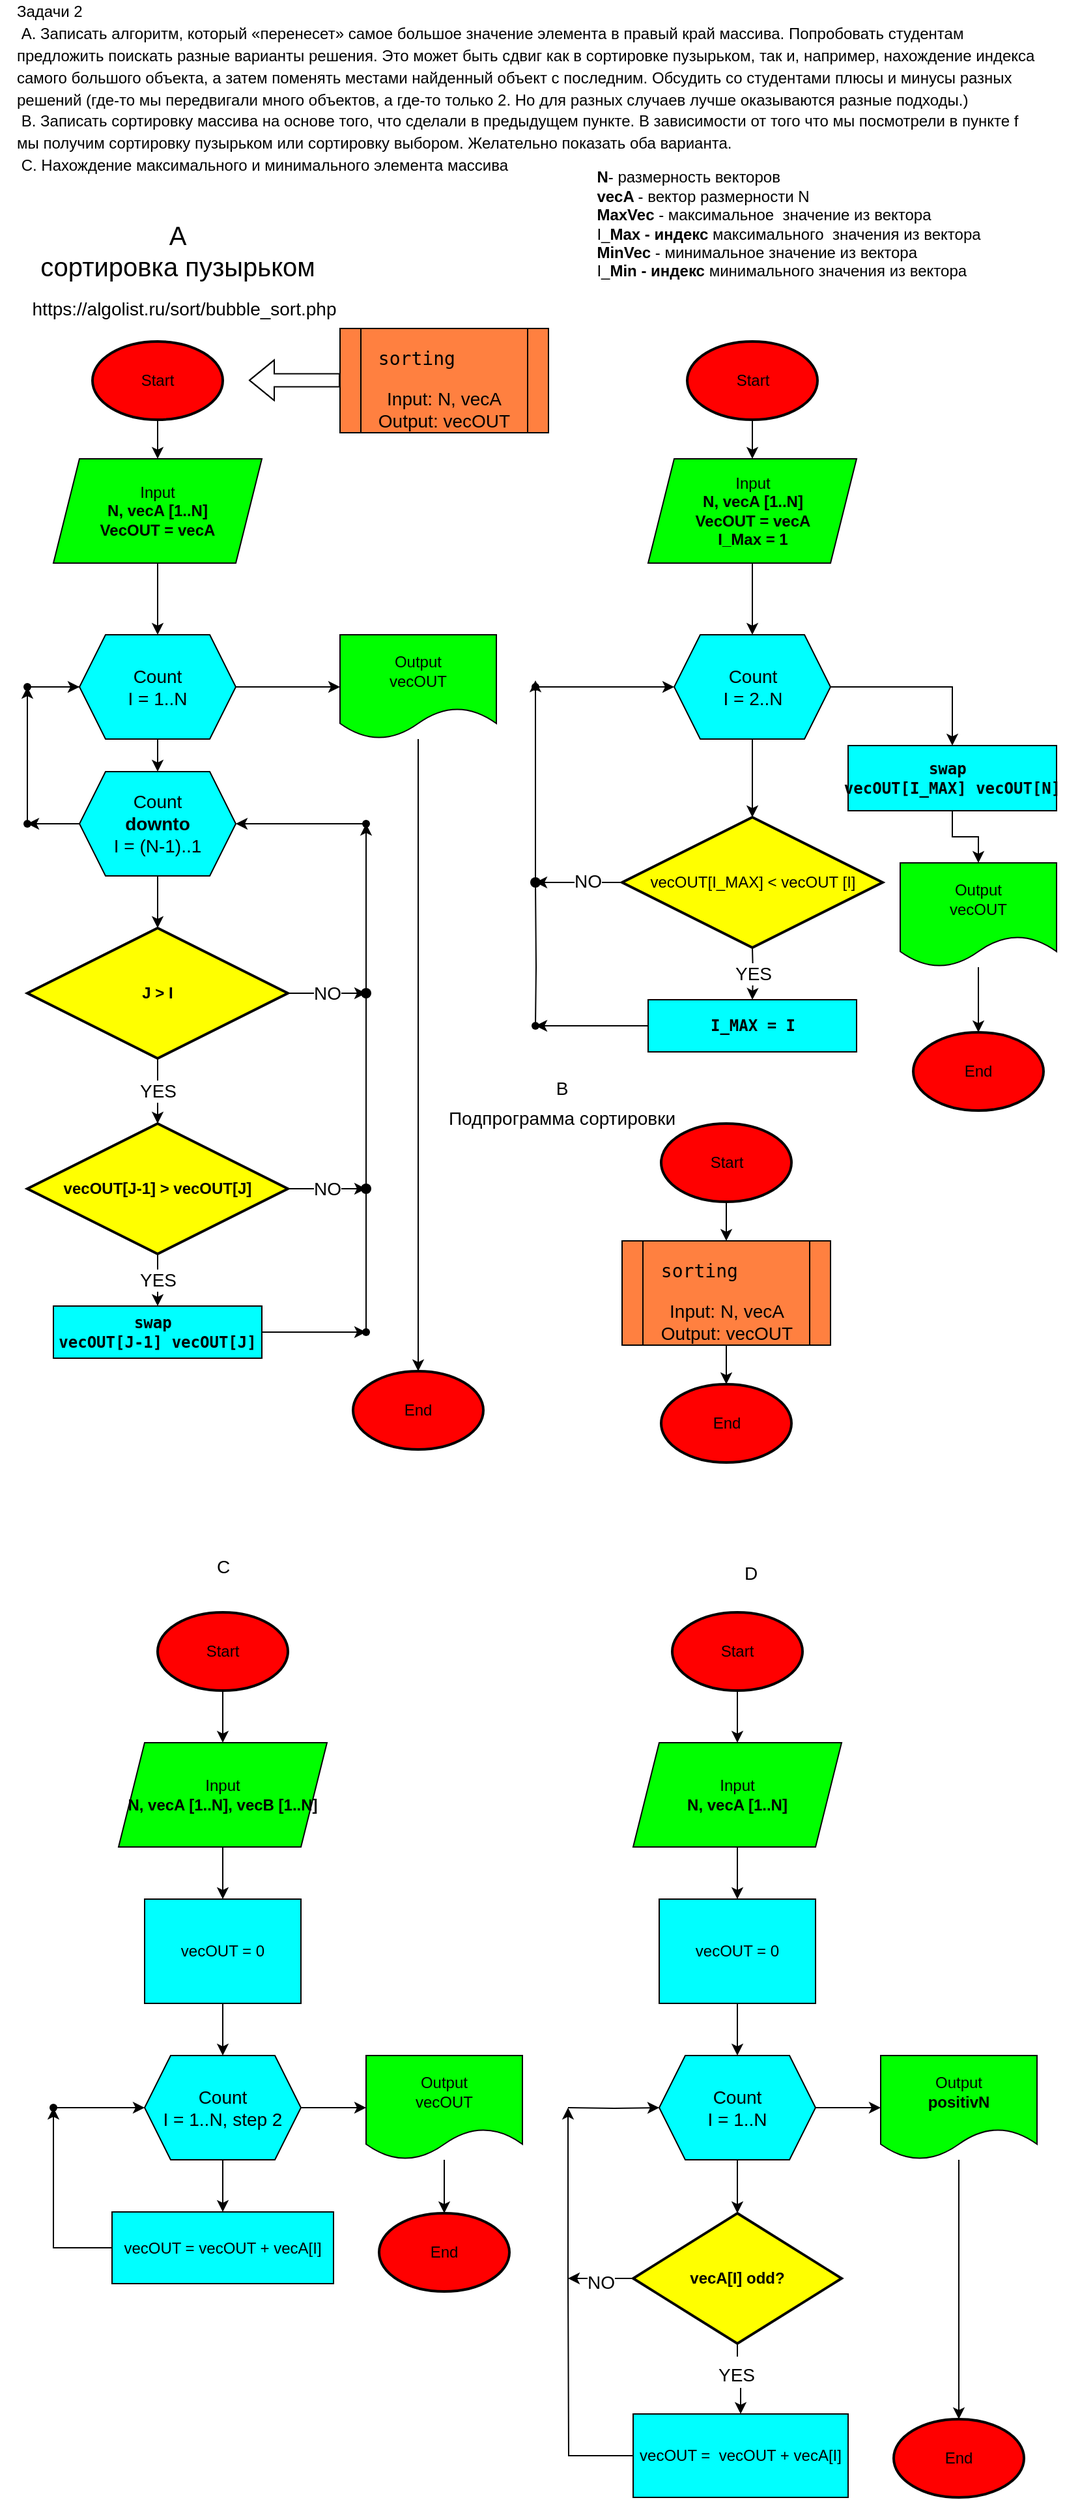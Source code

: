 <mxfile version="20.2.2" type="github">
  <diagram id="C5RBs43oDa-KdzZeNtuy" name="Page-1">
    <mxGraphModel dx="706" dy="355" grid="1" gridSize="10" guides="1" tooltips="1" connect="1" arrows="1" fold="1" page="1" pageScale="1" pageWidth="827" pageHeight="1169" math="0" shadow="0">
      <root>
        <mxCell id="WIyWlLk6GJQsqaUBKTNV-0" />
        <mxCell id="WIyWlLk6GJQsqaUBKTNV-1" parent="WIyWlLk6GJQsqaUBKTNV-0" />
        <mxCell id="s0az6aumU0_sVPZmCAAS-11" value="" style="edgeStyle=orthogonalEdgeStyle;rounded=0;orthogonalLoop=1;jettySize=auto;html=1;fontFamily=Helvetica;fontSize=14;" parent="WIyWlLk6GJQsqaUBKTNV-1" source="bkmcW2qwPOxSgzUlpzTJ-0" target="VKYqEhsGUvJdusKVCXXP-2" edge="1">
          <mxGeometry relative="1" as="geometry" />
        </mxCell>
        <mxCell id="bkmcW2qwPOxSgzUlpzTJ-0" value="Start" style="strokeWidth=2;html=1;shape=mxgraph.flowchart.start_1;whiteSpace=wrap;fillColor=#FF0000;" parent="WIyWlLk6GJQsqaUBKTNV-1" vertex="1">
          <mxGeometry x="70" y="270" width="100" height="60" as="geometry" />
        </mxCell>
        <mxCell id="bkmcW2qwPOxSgzUlpzTJ-13" value="End" style="strokeWidth=2;html=1;shape=mxgraph.flowchart.start_1;whiteSpace=wrap;fillColor=#FF0000;" parent="WIyWlLk6GJQsqaUBKTNV-1" vertex="1">
          <mxGeometry x="270" y="1060" width="100" height="60" as="geometry" />
        </mxCell>
        <mxCell id="VKYqEhsGUvJdusKVCXXP-0" value="&lt;div style=&quot;font-size: 12px;&quot; align=&quot;justify&quot;&gt;&lt;b style=&quot;font-size: 12px;&quot;&gt;N&lt;/b&gt;- размерность векторов&lt;br style=&quot;font-size: 12px;&quot;&gt;&lt;b style=&quot;font-size: 12px;&quot;&gt;vecA &lt;/b&gt;- вектор размерности N&lt;/div&gt;&lt;div style=&quot;font-size: 12px;&quot; align=&quot;justify&quot;&gt;&lt;b style=&quot;font-size: 12px;&quot;&gt;MaxVec &lt;/b&gt;- максимальное&amp;nbsp; значение из вектора &lt;br style=&quot;font-size: 12px;&quot;&gt;&lt;/div&gt;&lt;div style=&quot;font-size: 12px;&quot; align=&quot;justify&quot;&gt;I_&lt;b style=&quot;font-size: 12px;&quot;&gt;Max - индекс &lt;/b&gt;максимального&amp;nbsp; значения из вектора &lt;br style=&quot;font-size: 12px;&quot;&gt;&lt;/div&gt;&lt;div style=&quot;font-size: 12px;&quot;&gt;&lt;div style=&quot;font-size: 12px;&quot; align=&quot;justify&quot;&gt;&lt;b style=&quot;font-size: 12px;&quot;&gt;MinVec &lt;/b&gt;- минимальное значение из вектора &lt;br style=&quot;font-size: 12px;&quot;&gt;&lt;/div&gt;&lt;div style=&quot;font-size: 12px;&quot; align=&quot;justify&quot;&gt;I_&lt;b style=&quot;font-size: 12px;&quot;&gt;Min - индекс &lt;/b&gt;минимального значения из вектора &lt;br style=&quot;font-size: 12px;&quot;&gt;&lt;/div&gt;&lt;/div&gt;" style="text;html=1;strokeColor=none;fillColor=none;align=center;verticalAlign=middle;whiteSpace=wrap;rounded=0;fontFamily=Helvetica;fontSize=12;" parent="WIyWlLk6GJQsqaUBKTNV-1" vertex="1">
          <mxGeometry x="382" y="130" width="445" height="100" as="geometry" />
        </mxCell>
        <mxCell id="ObDRGe4wSJezjXT2JfDT-38" value="" style="edgeStyle=orthogonalEdgeStyle;rounded=0;orthogonalLoop=1;jettySize=auto;html=1;fontFamily=Helvetica;fontSize=14;" edge="1" parent="WIyWlLk6GJQsqaUBKTNV-1" source="VKYqEhsGUvJdusKVCXXP-2" target="ObDRGe4wSJezjXT2JfDT-0">
          <mxGeometry relative="1" as="geometry" />
        </mxCell>
        <mxCell id="VKYqEhsGUvJdusKVCXXP-2" value="&lt;div&gt;Input&lt;/div&gt;&lt;div&gt;&lt;b&gt;N, vecA [1..N]&lt;/b&gt;&lt;/div&gt;&lt;div&gt;&lt;b&gt;VecOUT = vecA&lt;br&gt;&lt;/b&gt;&lt;/div&gt;" style="shape=parallelogram;perimeter=parallelogramPerimeter;whiteSpace=wrap;html=1;fixedSize=1;fillColor=#00FF00;" parent="WIyWlLk6GJQsqaUBKTNV-1" vertex="1">
          <mxGeometry x="40" y="360" width="160" height="80" as="geometry" />
        </mxCell>
        <mxCell id="s0az6aumU0_sVPZmCAAS-19" value="" style="edgeStyle=orthogonalEdgeStyle;rounded=0;orthogonalLoop=1;jettySize=auto;html=1;fontFamily=Helvetica;fontSize=14;" parent="WIyWlLk6GJQsqaUBKTNV-1" source="VKYqEhsGUvJdusKVCXXP-15" target="bkmcW2qwPOxSgzUlpzTJ-13" edge="1">
          <mxGeometry relative="1" as="geometry" />
        </mxCell>
        <mxCell id="VKYqEhsGUvJdusKVCXXP-15" value="&lt;div&gt;Output&lt;/div&gt;&lt;div&gt;vecOUT&lt;br&gt;&lt;/div&gt;" style="shape=document;whiteSpace=wrap;html=1;boundedLbl=1;fillColor=#00FF00;" parent="WIyWlLk6GJQsqaUBKTNV-1" vertex="1">
          <mxGeometry x="260" y="495" width="120" height="80" as="geometry" />
        </mxCell>
        <mxCell id="s0az6aumU0_sVPZmCAAS-1" value="&lt;font style=&quot;font-size: 12px;&quot; face=&quot;Helvetica&quot;&gt;Задачи 2&lt;br&gt;&lt;span style=&quot;white-space: pre;&quot;&gt;	&lt;/span&gt;A. Записать алгоритм, который «перенесет» самое большое значение элемента в правый край массива. Попробовать студентам предложить поискать разные варианты решения. Это может быть сдвиг как в сортировке пузырьком, так и, например, нахождение индекса самого большого объекта, а затем поменять местами найденный объект с последним. Обсудить со студентами плюсы и минусы разных решений (где-то мы передвигали много объектов, а где-то только 2. Но для разных случаев лучше оказываются разные подходы.)&lt;br&gt;&lt;span style=&quot;white-space: pre;&quot;&gt;	&lt;/span&gt;B. Записать сортировку массива на основе того, что сделали в предыдущем пункте. В зависимости от того что мы посмотрели в пункте f мы получим сортировку пузырьком или сортировку выбором. Желательно показать оба варианта.&lt;br&gt;&lt;span style=&quot;white-space: pre;&quot;&gt;	&lt;/span&gt;C. Нахождение максимального и минимального элемента массива&lt;br&gt;&lt;span style=&quot;&quot;&gt;&lt;/span&gt;&lt;/font&gt;" style="text;html=1;strokeColor=none;fillColor=none;align=left;verticalAlign=middle;whiteSpace=wrap;rounded=0;fontSize=14;" parent="WIyWlLk6GJQsqaUBKTNV-1" vertex="1">
          <mxGeometry x="10" y="10" width="790" height="130" as="geometry" />
        </mxCell>
        <mxCell id="ObDRGe4wSJezjXT2JfDT-10" value="" style="edgeStyle=orthogonalEdgeStyle;rounded=0;orthogonalLoop=1;jettySize=auto;html=1;fontFamily=Helvetica;fontSize=14;" edge="1" parent="WIyWlLk6GJQsqaUBKTNV-1" source="s0az6aumU0_sVPZmCAAS-9" target="ObDRGe4wSJezjXT2JfDT-2">
          <mxGeometry relative="1" as="geometry" />
        </mxCell>
        <mxCell id="ObDRGe4wSJezjXT2JfDT-32" value="" style="edgeStyle=orthogonalEdgeStyle;rounded=0;orthogonalLoop=1;jettySize=auto;html=1;fontFamily=Helvetica;fontSize=14;" edge="1" parent="WIyWlLk6GJQsqaUBKTNV-1" source="s0az6aumU0_sVPZmCAAS-9" target="ObDRGe4wSJezjXT2JfDT-31">
          <mxGeometry relative="1" as="geometry" />
        </mxCell>
        <mxCell id="s0az6aumU0_sVPZmCAAS-9" value="&lt;div&gt;Count&lt;/div&gt;&lt;div&gt;&lt;b&gt;downto&lt;/b&gt;&lt;br&gt;&lt;/div&gt;&lt;div&gt;I = (N-1)..1&lt;br&gt;&lt;/div&gt;" style="shape=hexagon;perimeter=hexagonPerimeter2;whiteSpace=wrap;html=1;fixedSize=1;fontFamily=Helvetica;fontSize=14;fillColor=#00FFFF;" parent="WIyWlLk6GJQsqaUBKTNV-1" vertex="1">
          <mxGeometry x="60" y="600" width="120" height="80" as="geometry" />
        </mxCell>
        <mxCell id="s0az6aumU0_sVPZmCAAS-20" value="&lt;div&gt;&lt;font style=&quot;font-size: 20px;&quot;&gt;A&lt;/font&gt;&lt;/div&gt;&lt;div&gt;&lt;font style=&quot;font-size: 20px;&quot;&gt;сортировка пузырьком&lt;br&gt;&lt;/font&gt;&lt;/div&gt;" style="text;html=1;align=center;verticalAlign=middle;resizable=0;points=[];autosize=1;strokeColor=none;fillColor=none;fontSize=14;fontFamily=Helvetica;" parent="WIyWlLk6GJQsqaUBKTNV-1" vertex="1">
          <mxGeometry x="20" y="170" width="230" height="60" as="geometry" />
        </mxCell>
        <mxCell id="s0az6aumU0_sVPZmCAAS-44" value="" style="edgeStyle=orthogonalEdgeStyle;rounded=0;orthogonalLoop=1;jettySize=auto;html=1;fontFamily=Helvetica;fontSize=14;" parent="WIyWlLk6GJQsqaUBKTNV-1" source="s0az6aumU0_sVPZmCAAS-45" target="s0az6aumU0_sVPZmCAAS-50" edge="1">
          <mxGeometry relative="1" as="geometry" />
        </mxCell>
        <mxCell id="s0az6aumU0_sVPZmCAAS-45" value="Start" style="strokeWidth=2;html=1;shape=mxgraph.flowchart.start_1;whiteSpace=wrap;fillColor=#FF0000;" parent="WIyWlLk6GJQsqaUBKTNV-1" vertex="1">
          <mxGeometry x="120" y="1245" width="100" height="60" as="geometry" />
        </mxCell>
        <mxCell id="s0az6aumU0_sVPZmCAAS-46" value="" style="edgeStyle=orthogonalEdgeStyle;rounded=0;orthogonalLoop=1;jettySize=auto;html=1;fontFamily=Helvetica;fontSize=14;" parent="WIyWlLk6GJQsqaUBKTNV-1" source="s0az6aumU0_sVPZmCAAS-47" target="s0az6aumU0_sVPZmCAAS-60" edge="1">
          <mxGeometry relative="1" as="geometry" />
        </mxCell>
        <mxCell id="s0az6aumU0_sVPZmCAAS-47" value="&lt;div&gt;vecOUT = 0&lt;br&gt;&lt;/div&gt;" style="rounded=0;whiteSpace=wrap;html=1;fillColor=#00FFFF;" parent="WIyWlLk6GJQsqaUBKTNV-1" vertex="1">
          <mxGeometry x="110" y="1465" width="120" height="80" as="geometry" />
        </mxCell>
        <mxCell id="s0az6aumU0_sVPZmCAAS-48" value="End" style="strokeWidth=2;html=1;shape=mxgraph.flowchart.start_1;whiteSpace=wrap;fillColor=#FF0000;" parent="WIyWlLk6GJQsqaUBKTNV-1" vertex="1">
          <mxGeometry x="290" y="1706" width="100" height="60" as="geometry" />
        </mxCell>
        <mxCell id="s0az6aumU0_sVPZmCAAS-49" value="" style="edgeStyle=orthogonalEdgeStyle;rounded=0;orthogonalLoop=1;jettySize=auto;html=1;fontFamily=Helvetica;fontSize=14;" parent="WIyWlLk6GJQsqaUBKTNV-1" source="s0az6aumU0_sVPZmCAAS-50" target="s0az6aumU0_sVPZmCAAS-47" edge="1">
          <mxGeometry relative="1" as="geometry" />
        </mxCell>
        <mxCell id="s0az6aumU0_sVPZmCAAS-50" value="&lt;div&gt;Input&lt;/div&gt;&lt;div&gt;&lt;b&gt;N, vecA [1..N], vecB [1..N]&lt;/b&gt;&lt;b&gt;&lt;br&gt;&lt;/b&gt;&lt;/div&gt;" style="shape=parallelogram;perimeter=parallelogramPerimeter;whiteSpace=wrap;html=1;fixedSize=1;fillColor=#00FF00;" parent="WIyWlLk6GJQsqaUBKTNV-1" vertex="1">
          <mxGeometry x="90" y="1345" width="160" height="80" as="geometry" />
        </mxCell>
        <mxCell id="s0az6aumU0_sVPZmCAAS-51" value="" style="edgeStyle=orthogonalEdgeStyle;rounded=0;orthogonalLoop=1;jettySize=auto;html=1;fontFamily=Helvetica;fontSize=20;" parent="WIyWlLk6GJQsqaUBKTNV-1" source="s0az6aumU0_sVPZmCAAS-54" target="s0az6aumU0_sVPZmCAAS-79" edge="1">
          <mxGeometry relative="1" as="geometry" />
        </mxCell>
        <mxCell id="s0az6aumU0_sVPZmCAAS-52" value="&lt;font style=&quot;font-size: 14px;&quot;&gt;YES&lt;/font&gt;" style="edgeLabel;html=1;align=center;verticalAlign=middle;resizable=0;points=[];fontSize=20;fontFamily=Helvetica;" parent="s0az6aumU0_sVPZmCAAS-51" vertex="1" connectable="0">
          <mxGeometry x="-0.281" y="-1" relative="1" as="geometry">
            <mxPoint as="offset" />
          </mxGeometry>
        </mxCell>
        <mxCell id="s0az6aumU0_sVPZmCAAS-53" value="&lt;font style=&quot;font-size: 14px;&quot;&gt;NO&lt;/font&gt;" style="edgeStyle=orthogonalEdgeStyle;rounded=0;orthogonalLoop=1;jettySize=auto;html=1;fontFamily=Helvetica;fontSize=20;" parent="WIyWlLk6GJQsqaUBKTNV-1" source="s0az6aumU0_sVPZmCAAS-54" edge="1">
          <mxGeometry relative="1" as="geometry">
            <mxPoint x="435" y="1756" as="targetPoint" />
          </mxGeometry>
        </mxCell>
        <mxCell id="s0az6aumU0_sVPZmCAAS-54" value="&lt;b&gt;vecA[I] odd?&lt;br&gt;&lt;/b&gt;" style="strokeWidth=2;html=1;shape=mxgraph.flowchart.decision;whiteSpace=wrap;labelBackgroundColor=none;fontColor=default;fillColor=#FFFF00;" parent="WIyWlLk6GJQsqaUBKTNV-1" vertex="1">
          <mxGeometry x="485" y="1706" width="160" height="100" as="geometry" />
        </mxCell>
        <mxCell id="s0az6aumU0_sVPZmCAAS-55" value="" style="edgeStyle=orthogonalEdgeStyle;rounded=0;orthogonalLoop=1;jettySize=auto;html=1;fontFamily=Helvetica;fontSize=14;" parent="WIyWlLk6GJQsqaUBKTNV-1" source="s0az6aumU0_sVPZmCAAS-56" target="s0az6aumU0_sVPZmCAAS-48" edge="1">
          <mxGeometry relative="1" as="geometry" />
        </mxCell>
        <mxCell id="s0az6aumU0_sVPZmCAAS-56" value="&lt;div&gt;Output&lt;/div&gt;&lt;div&gt;vecOUT&lt;br&gt;&lt;/div&gt;" style="shape=document;whiteSpace=wrap;html=1;boundedLbl=1;fillColor=#00FF00;" parent="WIyWlLk6GJQsqaUBKTNV-1" vertex="1">
          <mxGeometry x="280" y="1585" width="120" height="80" as="geometry" />
        </mxCell>
        <mxCell id="s0az6aumU0_sVPZmCAAS-58" value="" style="edgeStyle=orthogonalEdgeStyle;rounded=0;orthogonalLoop=1;jettySize=auto;html=1;fontFamily=Helvetica;fontSize=14;" parent="WIyWlLk6GJQsqaUBKTNV-1" source="s0az6aumU0_sVPZmCAAS-60" target="s0az6aumU0_sVPZmCAAS-62" edge="1">
          <mxGeometry relative="1" as="geometry" />
        </mxCell>
        <mxCell id="s0az6aumU0_sVPZmCAAS-59" value="" style="edgeStyle=orthogonalEdgeStyle;rounded=0;orthogonalLoop=1;jettySize=auto;html=1;fontFamily=Helvetica;fontSize=14;" parent="WIyWlLk6GJQsqaUBKTNV-1" source="s0az6aumU0_sVPZmCAAS-60" target="s0az6aumU0_sVPZmCAAS-56" edge="1">
          <mxGeometry relative="1" as="geometry" />
        </mxCell>
        <mxCell id="s0az6aumU0_sVPZmCAAS-60" value="&lt;div&gt;Count&lt;/div&gt;&lt;div&gt;I = 1..N, step 2&lt;br&gt;&lt;/div&gt;" style="shape=hexagon;perimeter=hexagonPerimeter2;whiteSpace=wrap;html=1;fixedSize=1;fontFamily=Helvetica;fontSize=14;fillColor=#00FFFF;" parent="WIyWlLk6GJQsqaUBKTNV-1" vertex="1">
          <mxGeometry x="110" y="1585" width="120" height="80" as="geometry" />
        </mxCell>
        <mxCell id="s0az6aumU0_sVPZmCAAS-61" value="" style="edgeStyle=orthogonalEdgeStyle;rounded=0;orthogonalLoop=1;jettySize=auto;html=1;fontFamily=Helvetica;fontSize=14;" parent="WIyWlLk6GJQsqaUBKTNV-1" source="s0az6aumU0_sVPZmCAAS-62" target="s0az6aumU0_sVPZmCAAS-64" edge="1">
          <mxGeometry relative="1" as="geometry" />
        </mxCell>
        <mxCell id="s0az6aumU0_sVPZmCAAS-62" value="&lt;div&gt;vecOUT = vecOUT + vecA[I]&lt;/div&gt;" style="rounded=0;whiteSpace=wrap;html=1;fillColor=#00FFFF;" parent="WIyWlLk6GJQsqaUBKTNV-1" vertex="1">
          <mxGeometry x="85" y="1705" width="170" height="55" as="geometry" />
        </mxCell>
        <mxCell id="s0az6aumU0_sVPZmCAAS-63" value="" style="edgeStyle=orthogonalEdgeStyle;rounded=0;orthogonalLoop=1;jettySize=auto;html=1;fontFamily=Helvetica;fontSize=14;" parent="WIyWlLk6GJQsqaUBKTNV-1" source="s0az6aumU0_sVPZmCAAS-64" target="s0az6aumU0_sVPZmCAAS-60" edge="1">
          <mxGeometry relative="1" as="geometry" />
        </mxCell>
        <mxCell id="s0az6aumU0_sVPZmCAAS-64" value="" style="shape=waypoint;sketch=0;size=6;pointerEvents=1;points=[];fillColor=#00FFFF;resizable=0;rotatable=0;perimeter=centerPerimeter;snapToPoint=1;rounded=0;" parent="WIyWlLk6GJQsqaUBKTNV-1" vertex="1">
          <mxGeometry x="20" y="1605" width="40" height="40" as="geometry" />
        </mxCell>
        <mxCell id="s0az6aumU0_sVPZmCAAS-65" value="C" style="text;html=1;align=center;verticalAlign=middle;resizable=0;points=[];autosize=1;strokeColor=none;fillColor=none;fontSize=14;fontFamily=Helvetica;" parent="WIyWlLk6GJQsqaUBKTNV-1" vertex="1">
          <mxGeometry x="155" y="1195" width="30" height="30" as="geometry" />
        </mxCell>
        <mxCell id="s0az6aumU0_sVPZmCAAS-66" value="" style="edgeStyle=orthogonalEdgeStyle;rounded=0;orthogonalLoop=1;jettySize=auto;html=1;fontFamily=Helvetica;fontSize=14;" parent="WIyWlLk6GJQsqaUBKTNV-1" source="s0az6aumU0_sVPZmCAAS-67" target="s0az6aumU0_sVPZmCAAS-72" edge="1">
          <mxGeometry relative="1" as="geometry" />
        </mxCell>
        <mxCell id="s0az6aumU0_sVPZmCAAS-67" value="Start" style="strokeWidth=2;html=1;shape=mxgraph.flowchart.start_1;whiteSpace=wrap;fillColor=#FF0000;" parent="WIyWlLk6GJQsqaUBKTNV-1" vertex="1">
          <mxGeometry x="515" y="1245" width="100" height="60" as="geometry" />
        </mxCell>
        <mxCell id="s0az6aumU0_sVPZmCAAS-68" value="" style="edgeStyle=orthogonalEdgeStyle;rounded=0;orthogonalLoop=1;jettySize=auto;html=1;fontFamily=Helvetica;fontSize=14;" parent="WIyWlLk6GJQsqaUBKTNV-1" source="s0az6aumU0_sVPZmCAAS-69" target="s0az6aumU0_sVPZmCAAS-77" edge="1">
          <mxGeometry relative="1" as="geometry" />
        </mxCell>
        <mxCell id="s0az6aumU0_sVPZmCAAS-69" value="&lt;div&gt;vecOUT = 0&lt;br&gt;&lt;/div&gt;" style="rounded=0;whiteSpace=wrap;html=1;fillColor=#00FFFF;" parent="WIyWlLk6GJQsqaUBKTNV-1" vertex="1">
          <mxGeometry x="505" y="1465" width="120" height="80" as="geometry" />
        </mxCell>
        <mxCell id="s0az6aumU0_sVPZmCAAS-70" value="End" style="strokeWidth=2;html=1;shape=mxgraph.flowchart.start_1;whiteSpace=wrap;fillColor=#FF0000;" parent="WIyWlLk6GJQsqaUBKTNV-1" vertex="1">
          <mxGeometry x="685" y="1864" width="100" height="60" as="geometry" />
        </mxCell>
        <mxCell id="s0az6aumU0_sVPZmCAAS-71" value="" style="edgeStyle=orthogonalEdgeStyle;rounded=0;orthogonalLoop=1;jettySize=auto;html=1;fontFamily=Helvetica;fontSize=14;" parent="WIyWlLk6GJQsqaUBKTNV-1" source="s0az6aumU0_sVPZmCAAS-72" target="s0az6aumU0_sVPZmCAAS-69" edge="1">
          <mxGeometry relative="1" as="geometry" />
        </mxCell>
        <mxCell id="s0az6aumU0_sVPZmCAAS-72" value="&lt;div&gt;Input&lt;/div&gt;&lt;div&gt;&lt;b&gt;N, vecA [1..N]&lt;/b&gt;&lt;b&gt;&lt;br&gt;&lt;/b&gt;&lt;/div&gt;" style="shape=parallelogram;perimeter=parallelogramPerimeter;whiteSpace=wrap;html=1;fixedSize=1;fillColor=#00FF00;" parent="WIyWlLk6GJQsqaUBKTNV-1" vertex="1">
          <mxGeometry x="485" y="1345" width="160" height="80" as="geometry" />
        </mxCell>
        <mxCell id="s0az6aumU0_sVPZmCAAS-73" value="" style="edgeStyle=orthogonalEdgeStyle;rounded=0;orthogonalLoop=1;jettySize=auto;html=1;fontFamily=Helvetica;fontSize=14;" parent="WIyWlLk6GJQsqaUBKTNV-1" source="s0az6aumU0_sVPZmCAAS-74" target="s0az6aumU0_sVPZmCAAS-70" edge="1">
          <mxGeometry relative="1" as="geometry" />
        </mxCell>
        <mxCell id="s0az6aumU0_sVPZmCAAS-74" value="&lt;div&gt;Output&lt;/div&gt;&lt;div&gt;&lt;b&gt;positivN&lt;/b&gt;&lt;/div&gt;" style="shape=document;whiteSpace=wrap;html=1;boundedLbl=1;fillColor=#00FF00;" parent="WIyWlLk6GJQsqaUBKTNV-1" vertex="1">
          <mxGeometry x="675" y="1585" width="120" height="80" as="geometry" />
        </mxCell>
        <mxCell id="s0az6aumU0_sVPZmCAAS-75" value="" style="edgeStyle=orthogonalEdgeStyle;rounded=0;orthogonalLoop=1;jettySize=auto;html=1;fontFamily=Helvetica;fontSize=14;" parent="WIyWlLk6GJQsqaUBKTNV-1" source="s0az6aumU0_sVPZmCAAS-77" target="s0az6aumU0_sVPZmCAAS-74" edge="1">
          <mxGeometry relative="1" as="geometry" />
        </mxCell>
        <mxCell id="s0az6aumU0_sVPZmCAAS-76" value="" style="edgeStyle=orthogonalEdgeStyle;rounded=0;orthogonalLoop=1;jettySize=auto;html=1;fontFamily=Helvetica;fontSize=20;" parent="WIyWlLk6GJQsqaUBKTNV-1" source="s0az6aumU0_sVPZmCAAS-77" target="s0az6aumU0_sVPZmCAAS-54" edge="1">
          <mxGeometry relative="1" as="geometry" />
        </mxCell>
        <mxCell id="s0az6aumU0_sVPZmCAAS-77" value="&lt;div&gt;Count&lt;/div&gt;&lt;div&gt;I = 1..N&lt;br&gt;&lt;/div&gt;" style="shape=hexagon;perimeter=hexagonPerimeter2;whiteSpace=wrap;html=1;fixedSize=1;fontFamily=Helvetica;fontSize=14;fillColor=#00FFFF;" parent="WIyWlLk6GJQsqaUBKTNV-1" vertex="1">
          <mxGeometry x="505" y="1585" width="120" height="80" as="geometry" />
        </mxCell>
        <mxCell id="s0az6aumU0_sVPZmCAAS-78" value="" style="edgeStyle=orthogonalEdgeStyle;rounded=0;orthogonalLoop=1;jettySize=auto;html=1;fontFamily=Helvetica;fontSize=14;startArrow=none;" parent="WIyWlLk6GJQsqaUBKTNV-1" edge="1">
          <mxGeometry relative="1" as="geometry">
            <mxPoint x="435" y="1756" as="sourcePoint" />
            <mxPoint x="435" y="1625" as="targetPoint" />
            <Array as="points">
              <mxPoint x="435" y="1696" />
              <mxPoint x="435" y="1696" />
            </Array>
          </mxGeometry>
        </mxCell>
        <mxCell id="s0az6aumU0_sVPZmCAAS-79" value="&lt;div&gt;vecOUT =&amp;nbsp; vecOUT + vecA[I]&lt;br&gt;&lt;/div&gt;" style="rounded=0;whiteSpace=wrap;html=1;fillColor=#00FFFF;" parent="WIyWlLk6GJQsqaUBKTNV-1" vertex="1">
          <mxGeometry x="485" y="1860" width="165" height="64" as="geometry" />
        </mxCell>
        <mxCell id="s0az6aumU0_sVPZmCAAS-80" value="" style="edgeStyle=orthogonalEdgeStyle;rounded=0;orthogonalLoop=1;jettySize=auto;html=1;fontFamily=Helvetica;fontSize=14;" parent="WIyWlLk6GJQsqaUBKTNV-1" target="s0az6aumU0_sVPZmCAAS-77" edge="1">
          <mxGeometry relative="1" as="geometry">
            <mxPoint x="435" y="1625" as="sourcePoint" />
          </mxGeometry>
        </mxCell>
        <mxCell id="s0az6aumU0_sVPZmCAAS-81" value="D" style="text;html=1;align=center;verticalAlign=middle;resizable=0;points=[];autosize=1;strokeColor=none;fillColor=none;fontSize=14;fontFamily=Helvetica;" parent="WIyWlLk6GJQsqaUBKTNV-1" vertex="1">
          <mxGeometry x="560" y="1200" width="30" height="30" as="geometry" />
        </mxCell>
        <mxCell id="s0az6aumU0_sVPZmCAAS-83" value="" style="edgeStyle=orthogonalEdgeStyle;rounded=0;orthogonalLoop=1;jettySize=auto;html=1;fontFamily=Helvetica;fontSize=14;endArrow=none;" parent="WIyWlLk6GJQsqaUBKTNV-1" source="s0az6aumU0_sVPZmCAAS-79" edge="1">
          <mxGeometry relative="1" as="geometry">
            <mxPoint x="505" y="1906.0" as="sourcePoint" />
            <mxPoint x="435" y="1756" as="targetPoint" />
          </mxGeometry>
        </mxCell>
        <mxCell id="ObDRGe4wSJezjXT2JfDT-9" value="" style="edgeStyle=orthogonalEdgeStyle;rounded=0;orthogonalLoop=1;jettySize=auto;html=1;fontFamily=Helvetica;fontSize=14;" edge="1" parent="WIyWlLk6GJQsqaUBKTNV-1" source="ObDRGe4wSJezjXT2JfDT-0" target="s0az6aumU0_sVPZmCAAS-9">
          <mxGeometry relative="1" as="geometry" />
        </mxCell>
        <mxCell id="ObDRGe4wSJezjXT2JfDT-36" value="" style="edgeStyle=orthogonalEdgeStyle;rounded=0;orthogonalLoop=1;jettySize=auto;html=1;fontFamily=Helvetica;fontSize=14;" edge="1" parent="WIyWlLk6GJQsqaUBKTNV-1" source="ObDRGe4wSJezjXT2JfDT-0" target="VKYqEhsGUvJdusKVCXXP-15">
          <mxGeometry relative="1" as="geometry" />
        </mxCell>
        <mxCell id="ObDRGe4wSJezjXT2JfDT-0" value="&lt;div&gt;Count&lt;/div&gt;&lt;div&gt;I = 1..N&lt;br&gt;&lt;/div&gt;" style="shape=hexagon;perimeter=hexagonPerimeter2;whiteSpace=wrap;html=1;fixedSize=1;fontFamily=Helvetica;fontSize=14;fillColor=#00FFFF;" vertex="1" parent="WIyWlLk6GJQsqaUBKTNV-1">
          <mxGeometry x="60" y="495" width="120" height="80" as="geometry" />
        </mxCell>
        <mxCell id="ObDRGe4wSJezjXT2JfDT-11" value="YES" style="edgeStyle=orthogonalEdgeStyle;rounded=0;orthogonalLoop=1;jettySize=auto;html=1;fontFamily=Helvetica;fontSize=14;" edge="1" parent="WIyWlLk6GJQsqaUBKTNV-1" source="ObDRGe4wSJezjXT2JfDT-2" target="ObDRGe4wSJezjXT2JfDT-7">
          <mxGeometry relative="1" as="geometry" />
        </mxCell>
        <mxCell id="ObDRGe4wSJezjXT2JfDT-29" value="NO" style="edgeStyle=orthogonalEdgeStyle;rounded=0;orthogonalLoop=1;jettySize=auto;html=1;fontFamily=Helvetica;fontSize=14;" edge="1" parent="WIyWlLk6GJQsqaUBKTNV-1" source="ObDRGe4wSJezjXT2JfDT-2" target="ObDRGe4wSJezjXT2JfDT-28">
          <mxGeometry relative="1" as="geometry" />
        </mxCell>
        <mxCell id="ObDRGe4wSJezjXT2JfDT-2" value="&lt;b&gt;J &amp;gt; I&lt;/b&gt;" style="strokeWidth=2;html=1;shape=mxgraph.flowchart.decision;whiteSpace=wrap;labelBackgroundColor=none;fontColor=default;fillColor=#FFFF00;" vertex="1" parent="WIyWlLk6GJQsqaUBKTNV-1">
          <mxGeometry x="20" y="720" width="200" height="100" as="geometry" />
        </mxCell>
        <mxCell id="ObDRGe4wSJezjXT2JfDT-18" value="" style="edgeStyle=orthogonalEdgeStyle;rounded=0;orthogonalLoop=1;jettySize=auto;html=1;fontFamily=Helvetica;fontSize=14;" edge="1" parent="WIyWlLk6GJQsqaUBKTNV-1" source="ObDRGe4wSJezjXT2JfDT-5" target="ObDRGe4wSJezjXT2JfDT-17">
          <mxGeometry relative="1" as="geometry" />
        </mxCell>
        <mxCell id="ObDRGe4wSJezjXT2JfDT-5" value="&lt;div align=&quot;center&quot;&gt;&lt;pre dir=&quot;ltr&quot; style=&quot;&quot; id=&quot;tw-target-text&quot; data-placeholder=&quot;Перевод&quot; class=&quot;tw-data-text tw-text-large tw-ta&quot;&gt;&lt;b&gt;&lt;span class=&quot;Y2IQFc&quot; lang=&quot;en&quot;&gt;swap &lt;/span&gt;&lt;/b&gt;&lt;b&gt;&lt;br&gt;vecOUT[J-1] vecOUT[J]&lt;/b&gt;&lt;/pre&gt;&lt;/div&gt;" style="rounded=0;whiteSpace=wrap;html=1;fillColor=#00FFFF;align=center;" vertex="1" parent="WIyWlLk6GJQsqaUBKTNV-1">
          <mxGeometry x="40" y="1010" width="160" height="40" as="geometry" />
        </mxCell>
        <mxCell id="ObDRGe4wSJezjXT2JfDT-12" value="YES" style="edgeStyle=orthogonalEdgeStyle;rounded=0;orthogonalLoop=1;jettySize=auto;html=1;fontFamily=Helvetica;fontSize=14;" edge="1" parent="WIyWlLk6GJQsqaUBKTNV-1" source="ObDRGe4wSJezjXT2JfDT-7" target="ObDRGe4wSJezjXT2JfDT-5">
          <mxGeometry relative="1" as="geometry" />
        </mxCell>
        <mxCell id="ObDRGe4wSJezjXT2JfDT-26" value="NO" style="edgeStyle=orthogonalEdgeStyle;rounded=0;orthogonalLoop=1;jettySize=auto;html=1;fontFamily=Helvetica;fontSize=14;" edge="1" parent="WIyWlLk6GJQsqaUBKTNV-1" source="ObDRGe4wSJezjXT2JfDT-7" target="ObDRGe4wSJezjXT2JfDT-25">
          <mxGeometry relative="1" as="geometry" />
        </mxCell>
        <mxCell id="ObDRGe4wSJezjXT2JfDT-7" value="&lt;b&gt;vecOUT[J-1] &amp;gt; vecOUT[J]&lt;/b&gt;" style="strokeWidth=2;html=1;shape=mxgraph.flowchart.decision;whiteSpace=wrap;labelBackgroundColor=none;fontColor=default;fillColor=#FFFF00;" vertex="1" parent="WIyWlLk6GJQsqaUBKTNV-1">
          <mxGeometry x="20" y="870" width="200" height="100" as="geometry" />
        </mxCell>
        <mxCell id="ObDRGe4wSJezjXT2JfDT-23" value="" style="edgeStyle=orthogonalEdgeStyle;rounded=0;orthogonalLoop=1;jettySize=auto;html=1;fontFamily=Helvetica;fontSize=14;startArrow=none;" edge="1" parent="WIyWlLk6GJQsqaUBKTNV-1" source="ObDRGe4wSJezjXT2JfDT-28" target="ObDRGe4wSJezjXT2JfDT-22">
          <mxGeometry relative="1" as="geometry" />
        </mxCell>
        <mxCell id="ObDRGe4wSJezjXT2JfDT-17" value="" style="shape=waypoint;sketch=0;size=6;pointerEvents=1;points=[];fillColor=#00FFFF;resizable=0;rotatable=0;perimeter=centerPerimeter;snapToPoint=1;rounded=0;" vertex="1" parent="WIyWlLk6GJQsqaUBKTNV-1">
          <mxGeometry x="260" y="1010" width="40" height="40" as="geometry" />
        </mxCell>
        <mxCell id="ObDRGe4wSJezjXT2JfDT-24" value="" style="edgeStyle=orthogonalEdgeStyle;rounded=0;orthogonalLoop=1;jettySize=auto;html=1;fontFamily=Helvetica;fontSize=14;" edge="1" parent="WIyWlLk6GJQsqaUBKTNV-1" source="ObDRGe4wSJezjXT2JfDT-22" target="s0az6aumU0_sVPZmCAAS-9">
          <mxGeometry relative="1" as="geometry" />
        </mxCell>
        <mxCell id="ObDRGe4wSJezjXT2JfDT-22" value="" style="shape=waypoint;sketch=0;size=6;pointerEvents=1;points=[];fillColor=#00FFFF;resizable=0;rotatable=0;perimeter=centerPerimeter;snapToPoint=1;rounded=0;" vertex="1" parent="WIyWlLk6GJQsqaUBKTNV-1">
          <mxGeometry x="260" y="620" width="40" height="40" as="geometry" />
        </mxCell>
        <mxCell id="ObDRGe4wSJezjXT2JfDT-25" value="" style="shape=waypoint;sketch=0;size=6;pointerEvents=1;points=[];fillColor=#FFFF00;resizable=0;rotatable=0;perimeter=centerPerimeter;snapToPoint=1;strokeWidth=2;labelBackgroundColor=none;" vertex="1" parent="WIyWlLk6GJQsqaUBKTNV-1">
          <mxGeometry x="260" y="900" width="40" height="40" as="geometry" />
        </mxCell>
        <mxCell id="ObDRGe4wSJezjXT2JfDT-27" value="" style="edgeStyle=orthogonalEdgeStyle;rounded=0;orthogonalLoop=1;jettySize=auto;html=1;fontFamily=Helvetica;fontSize=14;endArrow=none;" edge="1" parent="WIyWlLk6GJQsqaUBKTNV-1" source="ObDRGe4wSJezjXT2JfDT-17" target="ObDRGe4wSJezjXT2JfDT-25">
          <mxGeometry relative="1" as="geometry">
            <mxPoint x="280" y="1030" as="sourcePoint" />
            <mxPoint x="280" y="640" as="targetPoint" />
          </mxGeometry>
        </mxCell>
        <mxCell id="ObDRGe4wSJezjXT2JfDT-28" value="" style="shape=waypoint;sketch=0;size=6;pointerEvents=1;points=[];fillColor=#FFFF00;resizable=0;rotatable=0;perimeter=centerPerimeter;snapToPoint=1;strokeWidth=2;labelBackgroundColor=none;" vertex="1" parent="WIyWlLk6GJQsqaUBKTNV-1">
          <mxGeometry x="260" y="750" width="40" height="40" as="geometry" />
        </mxCell>
        <mxCell id="ObDRGe4wSJezjXT2JfDT-30" value="" style="edgeStyle=orthogonalEdgeStyle;rounded=0;orthogonalLoop=1;jettySize=auto;html=1;fontFamily=Helvetica;fontSize=14;startArrow=none;endArrow=none;" edge="1" parent="WIyWlLk6GJQsqaUBKTNV-1" source="ObDRGe4wSJezjXT2JfDT-25" target="ObDRGe4wSJezjXT2JfDT-28">
          <mxGeometry relative="1" as="geometry">
            <mxPoint x="280" y="920" as="sourcePoint" />
            <mxPoint x="280" y="640" as="targetPoint" />
          </mxGeometry>
        </mxCell>
        <mxCell id="ObDRGe4wSJezjXT2JfDT-34" value="" style="edgeStyle=orthogonalEdgeStyle;rounded=0;orthogonalLoop=1;jettySize=auto;html=1;fontFamily=Helvetica;fontSize=14;" edge="1" parent="WIyWlLk6GJQsqaUBKTNV-1" source="ObDRGe4wSJezjXT2JfDT-31" target="ObDRGe4wSJezjXT2JfDT-33">
          <mxGeometry relative="1" as="geometry" />
        </mxCell>
        <mxCell id="ObDRGe4wSJezjXT2JfDT-31" value="" style="shape=waypoint;sketch=0;size=6;pointerEvents=1;points=[];fillColor=#00FFFF;resizable=0;rotatable=0;perimeter=centerPerimeter;snapToPoint=1;fontSize=14;" vertex="1" parent="WIyWlLk6GJQsqaUBKTNV-1">
          <mxGeometry y="620" width="40" height="40" as="geometry" />
        </mxCell>
        <mxCell id="ObDRGe4wSJezjXT2JfDT-35" value="" style="edgeStyle=orthogonalEdgeStyle;rounded=0;orthogonalLoop=1;jettySize=auto;html=1;fontFamily=Helvetica;fontSize=14;" edge="1" parent="WIyWlLk6GJQsqaUBKTNV-1" source="ObDRGe4wSJezjXT2JfDT-33" target="ObDRGe4wSJezjXT2JfDT-0">
          <mxGeometry relative="1" as="geometry" />
        </mxCell>
        <mxCell id="ObDRGe4wSJezjXT2JfDT-33" value="" style="shape=waypoint;sketch=0;size=6;pointerEvents=1;points=[];fillColor=#00FFFF;resizable=0;rotatable=0;perimeter=centerPerimeter;snapToPoint=1;fontSize=14;" vertex="1" parent="WIyWlLk6GJQsqaUBKTNV-1">
          <mxGeometry y="515" width="40" height="40" as="geometry" />
        </mxCell>
        <mxCell id="ObDRGe4wSJezjXT2JfDT-39" value="https://algolist.ru/sort/bubble_sort.php" style="text;html=1;align=center;verticalAlign=middle;resizable=0;points=[];autosize=1;strokeColor=none;fillColor=none;fontSize=14;fontFamily=Helvetica;" vertex="1" parent="WIyWlLk6GJQsqaUBKTNV-1">
          <mxGeometry x="10" y="230" width="260" height="30" as="geometry" />
        </mxCell>
        <mxCell id="ObDRGe4wSJezjXT2JfDT-40" value="" style="edgeStyle=orthogonalEdgeStyle;rounded=0;orthogonalLoop=1;jettySize=auto;html=1;fontFamily=Helvetica;fontSize=14;" edge="1" source="ObDRGe4wSJezjXT2JfDT-41" target="ObDRGe4wSJezjXT2JfDT-44" parent="WIyWlLk6GJQsqaUBKTNV-1">
          <mxGeometry relative="1" as="geometry" />
        </mxCell>
        <mxCell id="ObDRGe4wSJezjXT2JfDT-41" value="Start" style="strokeWidth=2;html=1;shape=mxgraph.flowchart.start_1;whiteSpace=wrap;fillColor=#FF0000;" vertex="1" parent="WIyWlLk6GJQsqaUBKTNV-1">
          <mxGeometry x="526.5" y="270" width="100" height="60" as="geometry" />
        </mxCell>
        <mxCell id="ObDRGe4wSJezjXT2JfDT-42" value="End" style="strokeWidth=2;html=1;shape=mxgraph.flowchart.start_1;whiteSpace=wrap;fillColor=#FF0000;" vertex="1" parent="WIyWlLk6GJQsqaUBKTNV-1">
          <mxGeometry x="700" y="800" width="100" height="60" as="geometry" />
        </mxCell>
        <mxCell id="ObDRGe4wSJezjXT2JfDT-43" value="" style="edgeStyle=orthogonalEdgeStyle;rounded=0;orthogonalLoop=1;jettySize=auto;html=1;fontFamily=Helvetica;fontSize=14;" edge="1" source="ObDRGe4wSJezjXT2JfDT-44" target="ObDRGe4wSJezjXT2JfDT-52" parent="WIyWlLk6GJQsqaUBKTNV-1">
          <mxGeometry relative="1" as="geometry" />
        </mxCell>
        <mxCell id="ObDRGe4wSJezjXT2JfDT-44" value="&lt;div&gt;Input&lt;/div&gt;&lt;div&gt;&lt;b&gt;N, vecA [1..N]&lt;/b&gt;&lt;/div&gt;&lt;div&gt;&lt;b&gt;VecOUT = vecA&lt;/b&gt;&lt;/div&gt;&lt;div&gt;&lt;b&gt;I_Max = 1&lt;br&gt;&lt;/b&gt;&lt;/div&gt;" style="shape=parallelogram;perimeter=parallelogramPerimeter;whiteSpace=wrap;html=1;fixedSize=1;fillColor=#00FF00;" vertex="1" parent="WIyWlLk6GJQsqaUBKTNV-1">
          <mxGeometry x="496.5" y="360" width="160" height="80" as="geometry" />
        </mxCell>
        <mxCell id="ObDRGe4wSJezjXT2JfDT-45" value="" style="edgeStyle=orthogonalEdgeStyle;rounded=0;orthogonalLoop=1;jettySize=auto;html=1;fontFamily=Helvetica;fontSize=14;" edge="1" source="ObDRGe4wSJezjXT2JfDT-46" target="ObDRGe4wSJezjXT2JfDT-42" parent="WIyWlLk6GJQsqaUBKTNV-1">
          <mxGeometry relative="1" as="geometry" />
        </mxCell>
        <mxCell id="ObDRGe4wSJezjXT2JfDT-46" value="&lt;div&gt;Output&lt;/div&gt;&lt;div&gt;vecOUT&lt;br&gt;&lt;/div&gt;" style="shape=document;whiteSpace=wrap;html=1;boundedLbl=1;fillColor=#00FF00;" vertex="1" parent="WIyWlLk6GJQsqaUBKTNV-1">
          <mxGeometry x="690" y="670" width="120" height="80" as="geometry" />
        </mxCell>
        <mxCell id="ObDRGe4wSJezjXT2JfDT-86" value="" style="edgeStyle=orthogonalEdgeStyle;rounded=0;orthogonalLoop=1;jettySize=auto;html=1;fontFamily=Helvetica;fontSize=14;" edge="1" parent="WIyWlLk6GJQsqaUBKTNV-1" source="ObDRGe4wSJezjXT2JfDT-52" target="ObDRGe4wSJezjXT2JfDT-84">
          <mxGeometry relative="1" as="geometry" />
        </mxCell>
        <mxCell id="ObDRGe4wSJezjXT2JfDT-88" value="" style="edgeStyle=orthogonalEdgeStyle;rounded=0;orthogonalLoop=1;jettySize=auto;html=1;fontFamily=Helvetica;fontSize=14;" edge="1" parent="WIyWlLk6GJQsqaUBKTNV-1" source="ObDRGe4wSJezjXT2JfDT-52" target="ObDRGe4wSJezjXT2JfDT-55">
          <mxGeometry relative="1" as="geometry" />
        </mxCell>
        <mxCell id="ObDRGe4wSJezjXT2JfDT-52" value="&lt;div&gt;Count&lt;/div&gt;&lt;div&gt;I = 2..N&lt;br&gt;&lt;/div&gt;" style="shape=hexagon;perimeter=hexagonPerimeter2;whiteSpace=wrap;html=1;fixedSize=1;fontFamily=Helvetica;fontSize=14;fillColor=#00FFFF;" vertex="1" parent="WIyWlLk6GJQsqaUBKTNV-1">
          <mxGeometry x="516.5" y="495" width="120" height="80" as="geometry" />
        </mxCell>
        <mxCell id="ObDRGe4wSJezjXT2JfDT-81" value="" style="edgeStyle=orthogonalEdgeStyle;rounded=0;orthogonalLoop=1;jettySize=auto;html=1;fontFamily=Helvetica;fontSize=14;" edge="1" parent="WIyWlLk6GJQsqaUBKTNV-1" source="ObDRGe4wSJezjXT2JfDT-55" target="ObDRGe4wSJezjXT2JfDT-80">
          <mxGeometry relative="1" as="geometry" />
        </mxCell>
        <mxCell id="ObDRGe4wSJezjXT2JfDT-83" value="NO" style="edgeLabel;html=1;align=center;verticalAlign=middle;resizable=0;points=[];fontSize=14;fontFamily=Helvetica;" vertex="1" connectable="0" parent="ObDRGe4wSJezjXT2JfDT-81">
          <mxGeometry x="-0.186" y="-1" relative="1" as="geometry">
            <mxPoint as="offset" />
          </mxGeometry>
        </mxCell>
        <mxCell id="ObDRGe4wSJezjXT2JfDT-55" value="vecOUT[I_MAX] &amp;lt; vecOUT [I]" style="strokeWidth=2;html=1;shape=mxgraph.flowchart.decision;whiteSpace=wrap;labelBackgroundColor=none;fontColor=default;fillColor=#FFFF00;" vertex="1" parent="WIyWlLk6GJQsqaUBKTNV-1">
          <mxGeometry x="476.5" y="635" width="200" height="100" as="geometry" />
        </mxCell>
        <mxCell id="ObDRGe4wSJezjXT2JfDT-74" value="" style="edgeStyle=orthogonalEdgeStyle;rounded=0;orthogonalLoop=1;jettySize=auto;html=1;fontFamily=Helvetica;fontSize=14;" edge="1" parent="WIyWlLk6GJQsqaUBKTNV-1" source="ObDRGe4wSJezjXT2JfDT-57" target="ObDRGe4wSJezjXT2JfDT-73">
          <mxGeometry relative="1" as="geometry" />
        </mxCell>
        <mxCell id="ObDRGe4wSJezjXT2JfDT-57" value="&lt;div align=&quot;center&quot;&gt;&lt;pre dir=&quot;ltr&quot; style=&quot;&quot; id=&quot;tw-target-text&quot; data-placeholder=&quot;Перевод&quot; class=&quot;tw-data-text tw-text-large tw-ta&quot;&gt;&lt;b&gt;&lt;span class=&quot;Y2IQFc&quot; lang=&quot;en&quot;&gt;I_MAX = I&lt;/span&gt;&lt;/b&gt;&lt;/pre&gt;&lt;/div&gt;" style="rounded=0;whiteSpace=wrap;html=1;fillColor=#00FFFF;align=center;" vertex="1" parent="WIyWlLk6GJQsqaUBKTNV-1">
          <mxGeometry x="496.5" y="775" width="160" height="40" as="geometry" />
        </mxCell>
        <mxCell id="ObDRGe4wSJezjXT2JfDT-58" value="YES" style="edgeStyle=orthogonalEdgeStyle;rounded=0;orthogonalLoop=1;jettySize=auto;html=1;fontFamily=Helvetica;fontSize=14;" edge="1" target="ObDRGe4wSJezjXT2JfDT-57" parent="WIyWlLk6GJQsqaUBKTNV-1">
          <mxGeometry relative="1" as="geometry">
            <mxPoint x="576.5" y="735" as="sourcePoint" />
          </mxGeometry>
        </mxCell>
        <mxCell id="ObDRGe4wSJezjXT2JfDT-78" value="" style="edgeStyle=orthogonalEdgeStyle;rounded=0;orthogonalLoop=1;jettySize=auto;html=1;fontFamily=Helvetica;fontSize=14;startArrow=none;" edge="1" parent="WIyWlLk6GJQsqaUBKTNV-1" source="ObDRGe4wSJezjXT2JfDT-80">
          <mxGeometry relative="1" as="geometry">
            <mxPoint x="410" y="530" as="targetPoint" />
          </mxGeometry>
        </mxCell>
        <mxCell id="ObDRGe4wSJezjXT2JfDT-73" value="" style="shape=waypoint;sketch=0;size=6;pointerEvents=1;points=[];fillColor=#00FFFF;resizable=0;rotatable=0;perimeter=centerPerimeter;snapToPoint=1;rounded=0;" vertex="1" parent="WIyWlLk6GJQsqaUBKTNV-1">
          <mxGeometry x="390" y="775" width="40" height="40" as="geometry" />
        </mxCell>
        <mxCell id="ObDRGe4wSJezjXT2JfDT-79" value="" style="edgeStyle=orthogonalEdgeStyle;rounded=0;orthogonalLoop=1;jettySize=auto;html=1;fontFamily=Helvetica;fontSize=14;" edge="1" parent="WIyWlLk6GJQsqaUBKTNV-1" source="ObDRGe4wSJezjXT2JfDT-77" target="ObDRGe4wSJezjXT2JfDT-52">
          <mxGeometry relative="1" as="geometry" />
        </mxCell>
        <mxCell id="ObDRGe4wSJezjXT2JfDT-77" value="" style="shape=waypoint;sketch=0;size=6;pointerEvents=1;points=[];fillColor=#00FFFF;resizable=0;rotatable=0;perimeter=centerPerimeter;snapToPoint=1;rounded=0;" vertex="1" parent="WIyWlLk6GJQsqaUBKTNV-1">
          <mxGeometry x="390" y="515" width="40" height="40" as="geometry" />
        </mxCell>
        <mxCell id="ObDRGe4wSJezjXT2JfDT-80" value="" style="shape=waypoint;sketch=0;size=6;pointerEvents=1;points=[];fillColor=#FFFF00;resizable=0;rotatable=0;perimeter=centerPerimeter;snapToPoint=1;strokeWidth=2;labelBackgroundColor=none;" vertex="1" parent="WIyWlLk6GJQsqaUBKTNV-1">
          <mxGeometry x="390" y="665" width="40" height="40" as="geometry" />
        </mxCell>
        <mxCell id="ObDRGe4wSJezjXT2JfDT-82" value="" style="edgeStyle=orthogonalEdgeStyle;rounded=0;orthogonalLoop=1;jettySize=auto;html=1;fontFamily=Helvetica;fontSize=14;endArrow=none;" edge="1" parent="WIyWlLk6GJQsqaUBKTNV-1" target="ObDRGe4wSJezjXT2JfDT-80">
          <mxGeometry relative="1" as="geometry">
            <mxPoint x="410" y="795" as="sourcePoint" />
            <mxPoint x="447.5" y="570" as="targetPoint" />
          </mxGeometry>
        </mxCell>
        <mxCell id="ObDRGe4wSJezjXT2JfDT-89" value="" style="edgeStyle=orthogonalEdgeStyle;rounded=0;orthogonalLoop=1;jettySize=auto;html=1;fontFamily=Helvetica;fontSize=14;" edge="1" parent="WIyWlLk6GJQsqaUBKTNV-1" source="ObDRGe4wSJezjXT2JfDT-84" target="ObDRGe4wSJezjXT2JfDT-46">
          <mxGeometry relative="1" as="geometry" />
        </mxCell>
        <mxCell id="ObDRGe4wSJezjXT2JfDT-84" value="&lt;div align=&quot;center&quot;&gt;&lt;pre dir=&quot;ltr&quot; style=&quot;&quot; id=&quot;tw-target-text&quot; data-placeholder=&quot;Перевод&quot; class=&quot;tw-data-text tw-text-large tw-ta&quot;&gt;&lt;b&gt;&lt;span class=&quot;Y2IQFc&quot; lang=&quot;en&quot;&gt;swap &lt;/span&gt;&lt;/b&gt;&lt;b&gt;&lt;br&gt;vecOUT[I_MAX] vecOUT[N]&lt;/b&gt;&lt;/pre&gt;&lt;/div&gt;" style="rounded=0;whiteSpace=wrap;html=1;fillColor=#00FFFF;align=center;" vertex="1" parent="WIyWlLk6GJQsqaUBKTNV-1">
          <mxGeometry x="650" y="580" width="160" height="50" as="geometry" />
        </mxCell>
        <mxCell id="ObDRGe4wSJezjXT2JfDT-90" value="B&lt;br&gt;&lt;div&gt;Подпрограмма сортировки&lt;font style=&quot;font-size: 20px;&quot;&gt;&lt;br&gt;&lt;/font&gt;&lt;/div&gt;" style="text;html=1;align=center;verticalAlign=middle;resizable=0;points=[];autosize=1;strokeColor=none;fillColor=none;fontSize=14;fontFamily=Helvetica;" vertex="1" parent="WIyWlLk6GJQsqaUBKTNV-1">
          <mxGeometry x="330" y="830" width="200" height="50" as="geometry" />
        </mxCell>
        <mxCell id="ObDRGe4wSJezjXT2JfDT-94" value="" style="edgeStyle=orthogonalEdgeStyle;rounded=0;orthogonalLoop=1;jettySize=auto;html=1;fontFamily=Helvetica;fontSize=12;" edge="1" parent="WIyWlLk6GJQsqaUBKTNV-1" source="ObDRGe4wSJezjXT2JfDT-91" target="ObDRGe4wSJezjXT2JfDT-92">
          <mxGeometry relative="1" as="geometry" />
        </mxCell>
        <mxCell id="ObDRGe4wSJezjXT2JfDT-91" value="Start" style="strokeWidth=2;html=1;shape=mxgraph.flowchart.start_1;whiteSpace=wrap;fillColor=#FF0000;" vertex="1" parent="WIyWlLk6GJQsqaUBKTNV-1">
          <mxGeometry x="506.5" y="870" width="100" height="60" as="geometry" />
        </mxCell>
        <mxCell id="ObDRGe4wSJezjXT2JfDT-95" value="" style="edgeStyle=orthogonalEdgeStyle;rounded=0;orthogonalLoop=1;jettySize=auto;html=1;fontFamily=Helvetica;fontSize=12;" edge="1" parent="WIyWlLk6GJQsqaUBKTNV-1" source="ObDRGe4wSJezjXT2JfDT-92" target="ObDRGe4wSJezjXT2JfDT-93">
          <mxGeometry relative="1" as="geometry" />
        </mxCell>
        <mxCell id="ObDRGe4wSJezjXT2JfDT-92" value="&lt;div&gt;&lt;pre dir=&quot;ltr&quot; style=&quot;text-align:left&quot; id=&quot;tw-target-text&quot; data-placeholder=&quot;Перевод&quot; class=&quot;tw-data-text tw-text-large tw-ta&quot;&gt;&lt;span class=&quot;Y2IQFc&quot; lang=&quot;en&quot;&gt;sorting&lt;/span&gt;&lt;/pre&gt;&lt;/div&gt;&lt;div&gt;Input: N, vecA&lt;/div&gt;&lt;div&gt;Output: vecOUT&lt;br&gt;&lt;/div&gt;" style="shape=process;whiteSpace=wrap;html=1;backgroundOutline=1;fontFamily=Helvetica;fontSize=14;fillColor=#FF8040;" vertex="1" parent="WIyWlLk6GJQsqaUBKTNV-1">
          <mxGeometry x="476.5" y="960" width="160" height="80" as="geometry" />
        </mxCell>
        <mxCell id="ObDRGe4wSJezjXT2JfDT-93" value="End" style="strokeWidth=2;html=1;shape=mxgraph.flowchart.start_1;whiteSpace=wrap;fillColor=#FF0000;" vertex="1" parent="WIyWlLk6GJQsqaUBKTNV-1">
          <mxGeometry x="506.5" y="1070" width="100" height="60" as="geometry" />
        </mxCell>
        <mxCell id="ObDRGe4wSJezjXT2JfDT-96" value="&lt;div&gt;&lt;pre dir=&quot;ltr&quot; style=&quot;text-align:left&quot; id=&quot;tw-target-text&quot; data-placeholder=&quot;Перевод&quot; class=&quot;tw-data-text tw-text-large tw-ta&quot;&gt;&lt;span class=&quot;Y2IQFc&quot; lang=&quot;en&quot;&gt;sorting&lt;/span&gt;&lt;/pre&gt;&lt;/div&gt;&lt;div&gt;Input: N, vecA&lt;/div&gt;&lt;div&gt;Output: vecOUT&lt;br&gt;&lt;/div&gt;" style="shape=process;whiteSpace=wrap;html=1;backgroundOutline=1;fontFamily=Helvetica;fontSize=14;fillColor=#FF8040;" vertex="1" parent="WIyWlLk6GJQsqaUBKTNV-1">
          <mxGeometry x="260" y="260" width="160" height="80" as="geometry" />
        </mxCell>
        <mxCell id="ObDRGe4wSJezjXT2JfDT-98" value="" style="shape=flexArrow;endArrow=classic;html=1;rounded=0;fontFamily=Helvetica;fontSize=12;" edge="1" parent="WIyWlLk6GJQsqaUBKTNV-1">
          <mxGeometry width="50" height="50" relative="1" as="geometry">
            <mxPoint x="260" y="299.71" as="sourcePoint" />
            <mxPoint x="190" y="299.71" as="targetPoint" />
            <Array as="points">
              <mxPoint x="220" y="299.71" />
            </Array>
          </mxGeometry>
        </mxCell>
      </root>
    </mxGraphModel>
  </diagram>
</mxfile>

